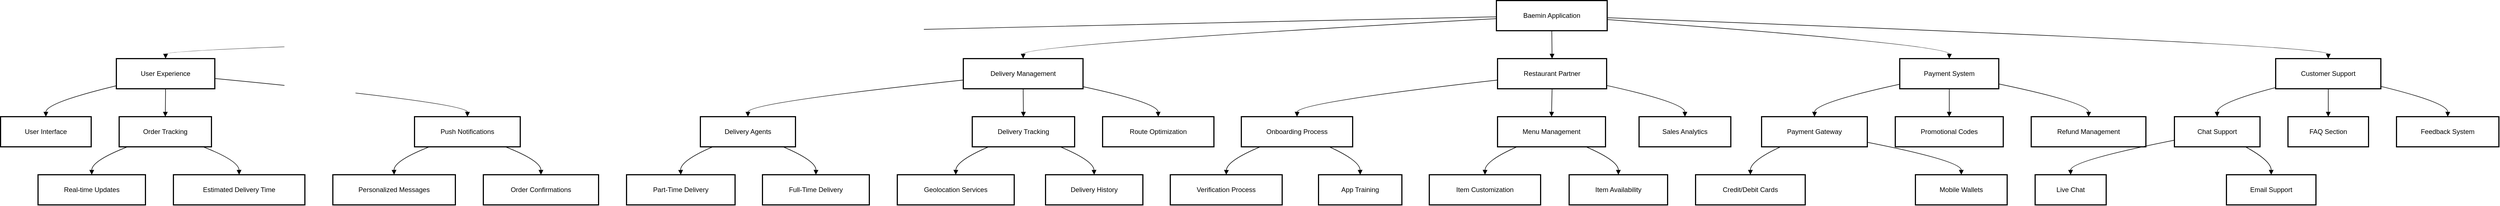 <mxfile version="26.2.13">
  <diagram name="페이지-1" id="6mHY8gk-Gh_47pWTYYgV">
    <mxGraphModel>
      <root>
        <mxCell id="0" />
        <mxCell id="1" parent="0" />
        <mxCell id="2" value="Baemin Application" style="whiteSpace=wrap;strokeWidth=2;" vertex="1" parent="1">
          <mxGeometry x="2682" y="8" width="198" height="54" as="geometry" />
        </mxCell>
        <mxCell id="3" value="User Experience" style="whiteSpace=wrap;strokeWidth=2;" vertex="1" parent="1">
          <mxGeometry x="215" y="112" width="176" height="54" as="geometry" />
        </mxCell>
        <mxCell id="4" value="Delivery Management" style="whiteSpace=wrap;strokeWidth=2;" vertex="1" parent="1">
          <mxGeometry x="1729" y="112" width="214" height="54" as="geometry" />
        </mxCell>
        <mxCell id="5" value="Restaurant Partner" style="whiteSpace=wrap;strokeWidth=2;" vertex="1" parent="1">
          <mxGeometry x="2684" y="112" width="195" height="54" as="geometry" />
        </mxCell>
        <mxCell id="6" value="Payment System" style="whiteSpace=wrap;strokeWidth=2;" vertex="1" parent="1">
          <mxGeometry x="3403" y="112" width="177" height="54" as="geometry" />
        </mxCell>
        <mxCell id="7" value="Customer Support" style="whiteSpace=wrap;strokeWidth=2;" vertex="1" parent="1">
          <mxGeometry x="4075" y="112" width="188" height="54" as="geometry" />
        </mxCell>
        <mxCell id="8" value="User Interface" style="whiteSpace=wrap;strokeWidth=2;" vertex="1" parent="1">
          <mxGeometry x="8" y="216" width="162" height="54" as="geometry" />
        </mxCell>
        <mxCell id="9" value="Order Tracking" style="whiteSpace=wrap;strokeWidth=2;" vertex="1" parent="1">
          <mxGeometry x="220" y="216" width="165" height="54" as="geometry" />
        </mxCell>
        <mxCell id="10" value="Push Notifications" style="whiteSpace=wrap;strokeWidth=2;" vertex="1" parent="1">
          <mxGeometry x="748" y="216" width="189" height="54" as="geometry" />
        </mxCell>
        <mxCell id="11" value="Delivery Agents" style="whiteSpace=wrap;strokeWidth=2;" vertex="1" parent="1">
          <mxGeometry x="1259" y="216" width="170" height="54" as="geometry" />
        </mxCell>
        <mxCell id="12" value="Delivery Tracking" style="whiteSpace=wrap;strokeWidth=2;" vertex="1" parent="1">
          <mxGeometry x="1745" y="216" width="183" height="54" as="geometry" />
        </mxCell>
        <mxCell id="13" value="Route Optimization" style="whiteSpace=wrap;strokeWidth=2;" vertex="1" parent="1">
          <mxGeometry x="1978" y="216" width="199" height="54" as="geometry" />
        </mxCell>
        <mxCell id="14" value="Onboarding Process" style="whiteSpace=wrap;strokeWidth=2;" vertex="1" parent="1">
          <mxGeometry x="2226" y="216" width="199" height="54" as="geometry" />
        </mxCell>
        <mxCell id="15" value="Menu Management" style="whiteSpace=wrap;strokeWidth=2;" vertex="1" parent="1">
          <mxGeometry x="2684" y="216" width="193" height="54" as="geometry" />
        </mxCell>
        <mxCell id="16" value="Sales Analytics" style="whiteSpace=wrap;strokeWidth=2;" vertex="1" parent="1">
          <mxGeometry x="2937" y="216" width="164" height="54" as="geometry" />
        </mxCell>
        <mxCell id="17" value="Payment Gateway" style="whiteSpace=wrap;strokeWidth=2;" vertex="1" parent="1">
          <mxGeometry x="3156" y="216" width="189" height="54" as="geometry" />
        </mxCell>
        <mxCell id="18" value="Promotional Codes" style="whiteSpace=wrap;strokeWidth=2;" vertex="1" parent="1">
          <mxGeometry x="3395" y="216" width="193" height="54" as="geometry" />
        </mxCell>
        <mxCell id="19" value="Refund Management" style="whiteSpace=wrap;strokeWidth=2;" vertex="1" parent="1">
          <mxGeometry x="3638" y="216" width="205" height="54" as="geometry" />
        </mxCell>
        <mxCell id="20" value="Chat Support" style="whiteSpace=wrap;strokeWidth=2;" vertex="1" parent="1">
          <mxGeometry x="3894" y="216" width="153" height="54" as="geometry" />
        </mxCell>
        <mxCell id="21" value="FAQ Section" style="whiteSpace=wrap;strokeWidth=2;" vertex="1" parent="1">
          <mxGeometry x="4097" y="216" width="144" height="54" as="geometry" />
        </mxCell>
        <mxCell id="22" value="Feedback System" style="whiteSpace=wrap;strokeWidth=2;" vertex="1" parent="1">
          <mxGeometry x="4291" y="216" width="183" height="54" as="geometry" />
        </mxCell>
        <mxCell id="23" value="Real-time Updates" style="whiteSpace=wrap;strokeWidth=2;" vertex="1" parent="1">
          <mxGeometry x="75" y="320" width="192" height="54" as="geometry" />
        </mxCell>
        <mxCell id="24" value="Estimated Delivery Time" style="whiteSpace=wrap;strokeWidth=2;" vertex="1" parent="1">
          <mxGeometry x="317" y="320" width="235" height="54" as="geometry" />
        </mxCell>
        <mxCell id="25" value="Personalized Messages" style="whiteSpace=wrap;strokeWidth=2;" vertex="1" parent="1">
          <mxGeometry x="602" y="320" width="219" height="54" as="geometry" />
        </mxCell>
        <mxCell id="26" value="Order Confirmations" style="whiteSpace=wrap;strokeWidth=2;" vertex="1" parent="1">
          <mxGeometry x="871" y="320" width="206" height="54" as="geometry" />
        </mxCell>
        <mxCell id="27" value="Part-Time Delivery" style="whiteSpace=wrap;strokeWidth=2;" vertex="1" parent="1">
          <mxGeometry x="1127" y="320" width="194" height="54" as="geometry" />
        </mxCell>
        <mxCell id="28" value="Full-Time Delivery" style="whiteSpace=wrap;strokeWidth=2;" vertex="1" parent="1">
          <mxGeometry x="1370" y="320" width="191" height="54" as="geometry" />
        </mxCell>
        <mxCell id="29" value="Geolocation Services" style="whiteSpace=wrap;strokeWidth=2;" vertex="1" parent="1">
          <mxGeometry x="1611" y="320" width="209" height="54" as="geometry" />
        </mxCell>
        <mxCell id="30" value="Delivery History" style="whiteSpace=wrap;strokeWidth=2;" vertex="1" parent="1">
          <mxGeometry x="1876" y="320" width="174" height="54" as="geometry" />
        </mxCell>
        <mxCell id="31" value="Verification Process" style="whiteSpace=wrap;strokeWidth=2;" vertex="1" parent="1">
          <mxGeometry x="2099" y="320" width="200" height="54" as="geometry" />
        </mxCell>
        <mxCell id="32" value="App Training" style="whiteSpace=wrap;strokeWidth=2;" vertex="1" parent="1">
          <mxGeometry x="2364" y="320" width="149" height="54" as="geometry" />
        </mxCell>
        <mxCell id="33" value="Item Customization" style="whiteSpace=wrap;strokeWidth=2;" vertex="1" parent="1">
          <mxGeometry x="2562" y="320" width="199" height="54" as="geometry" />
        </mxCell>
        <mxCell id="34" value="Item Availability" style="whiteSpace=wrap;strokeWidth=2;" vertex="1" parent="1">
          <mxGeometry x="2812" y="320" width="176" height="54" as="geometry" />
        </mxCell>
        <mxCell id="35" value="Credit/Debit Cards" style="whiteSpace=wrap;strokeWidth=2;" vertex="1" parent="1">
          <mxGeometry x="3038" y="320" width="196" height="54" as="geometry" />
        </mxCell>
        <mxCell id="36" value="Mobile Wallets" style="whiteSpace=wrap;strokeWidth=2;" vertex="1" parent="1">
          <mxGeometry x="3431" y="320" width="164" height="54" as="geometry" />
        </mxCell>
        <mxCell id="37" value="Live Chat" style="whiteSpace=wrap;strokeWidth=2;" vertex="1" parent="1">
          <mxGeometry x="3645" y="320" width="127" height="54" as="geometry" />
        </mxCell>
        <mxCell id="38" value="Email Support" style="whiteSpace=wrap;strokeWidth=2;" vertex="1" parent="1">
          <mxGeometry x="3987" y="320" width="160" height="54" as="geometry" />
        </mxCell>
        <mxCell id="39" value="" style="curved=1;startArrow=none;endArrow=block;exitX=0;exitY=0.54;entryX=0.5;entryY=0;" edge="1" parent="1" source="2" target="3">
          <mxGeometry relative="1" as="geometry">
            <Array as="points">
              <mxPoint x="303" y="87" />
            </Array>
          </mxGeometry>
        </mxCell>
        <mxCell id="40" value="" style="curved=1;startArrow=none;endArrow=block;exitX=0;exitY=0.6;entryX=0.5;entryY=0;" edge="1" parent="1" source="2" target="4">
          <mxGeometry relative="1" as="geometry">
            <Array as="points">
              <mxPoint x="1836" y="87" />
            </Array>
          </mxGeometry>
        </mxCell>
        <mxCell id="41" value="" style="curved=1;startArrow=none;endArrow=block;exitX=0.5;exitY=1;entryX=0.5;entryY=0;" edge="1" parent="1" source="2" target="5">
          <mxGeometry relative="1" as="geometry">
            <Array as="points" />
          </mxGeometry>
        </mxCell>
        <mxCell id="42" value="" style="curved=1;startArrow=none;endArrow=block;exitX=1;exitY=0.63;entryX=0.5;entryY=0;" edge="1" parent="1" source="2" target="6">
          <mxGeometry relative="1" as="geometry">
            <Array as="points">
              <mxPoint x="3492" y="87" />
            </Array>
          </mxGeometry>
        </mxCell>
        <mxCell id="43" value="" style="curved=1;startArrow=none;endArrow=block;exitX=1;exitY=0.57;entryX=0.5;entryY=0;" edge="1" parent="1" source="2" target="7">
          <mxGeometry relative="1" as="geometry">
            <Array as="points">
              <mxPoint x="4169" y="87" />
            </Array>
          </mxGeometry>
        </mxCell>
        <mxCell id="44" value="" style="curved=1;startArrow=none;endArrow=block;exitX=0;exitY=0.9;entryX=0.5;entryY=0;" edge="1" parent="1" source="3" target="8">
          <mxGeometry relative="1" as="geometry">
            <Array as="points">
              <mxPoint x="89" y="191" />
            </Array>
          </mxGeometry>
        </mxCell>
        <mxCell id="45" value="" style="curved=1;startArrow=none;endArrow=block;exitX=0.5;exitY=1;entryX=0.5;entryY=0;" edge="1" parent="1" source="3" target="9">
          <mxGeometry relative="1" as="geometry">
            <Array as="points" />
          </mxGeometry>
        </mxCell>
        <mxCell id="46" value="" style="curved=1;startArrow=none;endArrow=block;exitX=1;exitY=0.66;entryX=0.5;entryY=0;" edge="1" parent="1" source="3" target="10">
          <mxGeometry relative="1" as="geometry">
            <Array as="points">
              <mxPoint x="843" y="191" />
            </Array>
          </mxGeometry>
        </mxCell>
        <mxCell id="47" value="" style="curved=1;startArrow=none;endArrow=block;exitX=0;exitY=0.71;entryX=0.5;entryY=0;" edge="1" parent="1" source="4" target="11">
          <mxGeometry relative="1" as="geometry">
            <Array as="points">
              <mxPoint x="1344" y="191" />
            </Array>
          </mxGeometry>
        </mxCell>
        <mxCell id="48" value="" style="curved=1;startArrow=none;endArrow=block;exitX=0.5;exitY=1;entryX=0.5;entryY=0;" edge="1" parent="1" source="4" target="12">
          <mxGeometry relative="1" as="geometry">
            <Array as="points" />
          </mxGeometry>
        </mxCell>
        <mxCell id="49" value="" style="curved=1;startArrow=none;endArrow=block;exitX=1;exitY=0.93;entryX=0.5;entryY=0;" edge="1" parent="1" source="4" target="13">
          <mxGeometry relative="1" as="geometry">
            <Array as="points">
              <mxPoint x="2077" y="191" />
            </Array>
          </mxGeometry>
        </mxCell>
        <mxCell id="50" value="" style="curved=1;startArrow=none;endArrow=block;exitX=0;exitY=0.71;entryX=0.5;entryY=0;" edge="1" parent="1" source="5" target="14">
          <mxGeometry relative="1" as="geometry">
            <Array as="points">
              <mxPoint x="2326" y="191" />
            </Array>
          </mxGeometry>
        </mxCell>
        <mxCell id="51" value="" style="curved=1;startArrow=none;endArrow=block;exitX=0.5;exitY=1;entryX=0.5;entryY=0;" edge="1" parent="1" source="5" target="15">
          <mxGeometry relative="1" as="geometry">
            <Array as="points" />
          </mxGeometry>
        </mxCell>
        <mxCell id="52" value="" style="curved=1;startArrow=none;endArrow=block;exitX=1;exitY=0.89;entryX=0.5;entryY=0;" edge="1" parent="1" source="5" target="16">
          <mxGeometry relative="1" as="geometry">
            <Array as="points">
              <mxPoint x="3019" y="191" />
            </Array>
          </mxGeometry>
        </mxCell>
        <mxCell id="53" value="" style="curved=1;startArrow=none;endArrow=block;exitX=0;exitY=0.85;entryX=0.5;entryY=0;" edge="1" parent="1" source="6" target="17">
          <mxGeometry relative="1" as="geometry">
            <Array as="points">
              <mxPoint x="3251" y="191" />
            </Array>
          </mxGeometry>
        </mxCell>
        <mxCell id="54" value="" style="curved=1;startArrow=none;endArrow=block;exitX=0.5;exitY=1;entryX=0.5;entryY=0;" edge="1" parent="1" source="6" target="18">
          <mxGeometry relative="1" as="geometry">
            <Array as="points" />
          </mxGeometry>
        </mxCell>
        <mxCell id="55" value="" style="curved=1;startArrow=none;endArrow=block;exitX=1;exitY=0.84;entryX=0.5;entryY=0;" edge="1" parent="1" source="6" target="19">
          <mxGeometry relative="1" as="geometry">
            <Array as="points">
              <mxPoint x="3741" y="191" />
            </Array>
          </mxGeometry>
        </mxCell>
        <mxCell id="56" value="" style="curved=1;startArrow=none;endArrow=block;exitX=0;exitY=0.96;entryX=0.5;entryY=0;" edge="1" parent="1" source="7" target="20">
          <mxGeometry relative="1" as="geometry">
            <Array as="points">
              <mxPoint x="3970" y="191" />
            </Array>
          </mxGeometry>
        </mxCell>
        <mxCell id="57" value="" style="curved=1;startArrow=none;endArrow=block;exitX=0.5;exitY=1;entryX=0.5;entryY=0;" edge="1" parent="1" source="7" target="21">
          <mxGeometry relative="1" as="geometry">
            <Array as="points" />
          </mxGeometry>
        </mxCell>
        <mxCell id="58" value="" style="curved=1;startArrow=none;endArrow=block;exitX=1;exitY=0.92;entryX=0.5;entryY=0;" edge="1" parent="1" source="7" target="22">
          <mxGeometry relative="1" as="geometry">
            <Array as="points">
              <mxPoint x="4383" y="191" />
            </Array>
          </mxGeometry>
        </mxCell>
        <mxCell id="59" value="" style="curved=1;startArrow=none;endArrow=block;exitX=0.09;exitY=1;entryX=0.5;entryY=0;" edge="1" parent="1" source="9" target="23">
          <mxGeometry relative="1" as="geometry">
            <Array as="points">
              <mxPoint x="171" y="295" />
            </Array>
          </mxGeometry>
        </mxCell>
        <mxCell id="60" value="" style="curved=1;startArrow=none;endArrow=block;exitX=0.91;exitY=1;entryX=0.5;entryY=0;" edge="1" parent="1" source="9" target="24">
          <mxGeometry relative="1" as="geometry">
            <Array as="points">
              <mxPoint x="434" y="295" />
            </Array>
          </mxGeometry>
        </mxCell>
        <mxCell id="61" value="" style="curved=1;startArrow=none;endArrow=block;exitX=0.14;exitY=1;entryX=0.5;entryY=0;" edge="1" parent="1" source="10" target="25">
          <mxGeometry relative="1" as="geometry">
            <Array as="points">
              <mxPoint x="711" y="295" />
            </Array>
          </mxGeometry>
        </mxCell>
        <mxCell id="62" value="" style="curved=1;startArrow=none;endArrow=block;exitX=0.86;exitY=1;entryX=0.5;entryY=0;" edge="1" parent="1" source="10" target="26">
          <mxGeometry relative="1" as="geometry">
            <Array as="points">
              <mxPoint x="974" y="295" />
            </Array>
          </mxGeometry>
        </mxCell>
        <mxCell id="63" value="" style="curved=1;startArrow=none;endArrow=block;exitX=0.13;exitY=1;entryX=0.5;entryY=0;" edge="1" parent="1" source="11" target="27">
          <mxGeometry relative="1" as="geometry">
            <Array as="points">
              <mxPoint x="1223" y="295" />
            </Array>
          </mxGeometry>
        </mxCell>
        <mxCell id="64" value="" style="curved=1;startArrow=none;endArrow=block;exitX=0.87;exitY=1;entryX=0.5;entryY=0;" edge="1" parent="1" source="11" target="28">
          <mxGeometry relative="1" as="geometry">
            <Array as="points">
              <mxPoint x="1466" y="295" />
            </Array>
          </mxGeometry>
        </mxCell>
        <mxCell id="65" value="" style="curved=1;startArrow=none;endArrow=block;exitX=0.16;exitY=1;entryX=0.5;entryY=0;" edge="1" parent="1" source="12" target="29">
          <mxGeometry relative="1" as="geometry">
            <Array as="points">
              <mxPoint x="1716" y="295" />
            </Array>
          </mxGeometry>
        </mxCell>
        <mxCell id="66" value="" style="curved=1;startArrow=none;endArrow=block;exitX=0.86;exitY=1;entryX=0.5;entryY=0;" edge="1" parent="1" source="12" target="30">
          <mxGeometry relative="1" as="geometry">
            <Array as="points">
              <mxPoint x="1962" y="295" />
            </Array>
          </mxGeometry>
        </mxCell>
        <mxCell id="67" value="" style="curved=1;startArrow=none;endArrow=block;exitX=0.17;exitY=1;entryX=0.5;entryY=0;" edge="1" parent="1" source="14" target="31">
          <mxGeometry relative="1" as="geometry">
            <Array as="points">
              <mxPoint x="2200" y="295" />
            </Array>
          </mxGeometry>
        </mxCell>
        <mxCell id="68" value="" style="curved=1;startArrow=none;endArrow=block;exitX=0.79;exitY=1;entryX=0.5;entryY=0;" edge="1" parent="1" source="14" target="32">
          <mxGeometry relative="1" as="geometry">
            <Array as="points">
              <mxPoint x="2438" y="295" />
            </Array>
          </mxGeometry>
        </mxCell>
        <mxCell id="69" value="" style="curved=1;startArrow=none;endArrow=block;exitX=0.18;exitY=1;entryX=0.5;entryY=0;" edge="1" parent="1" source="15" target="33">
          <mxGeometry relative="1" as="geometry">
            <Array as="points">
              <mxPoint x="2662" y="295" />
            </Array>
          </mxGeometry>
        </mxCell>
        <mxCell id="70" value="" style="curved=1;startArrow=none;endArrow=block;exitX=0.82;exitY=1;entryX=0.5;entryY=0;" edge="1" parent="1" source="15" target="34">
          <mxGeometry relative="1" as="geometry">
            <Array as="points">
              <mxPoint x="2900" y="295" />
            </Array>
          </mxGeometry>
        </mxCell>
        <mxCell id="71" value="" style="curved=1;startArrow=none;endArrow=block;exitX=0.18;exitY=1;entryX=0.5;entryY=0;" edge="1" parent="1" source="17" target="35">
          <mxGeometry relative="1" as="geometry">
            <Array as="points">
              <mxPoint x="3136" y="295" />
            </Array>
          </mxGeometry>
        </mxCell>
        <mxCell id="72" value="" style="curved=1;startArrow=none;endArrow=block;exitX=1;exitY=0.85;entryX=0.5;entryY=0;" edge="1" parent="1" source="17" target="36">
          <mxGeometry relative="1" as="geometry">
            <Array as="points">
              <mxPoint x="3513" y="295" />
            </Array>
          </mxGeometry>
        </mxCell>
        <mxCell id="73" value="" style="curved=1;startArrow=none;endArrow=block;exitX=0;exitY=0.78;entryX=0.5;entryY=0;" edge="1" parent="1" source="20" target="37">
          <mxGeometry relative="1" as="geometry">
            <Array as="points">
              <mxPoint x="3708" y="295" />
            </Array>
          </mxGeometry>
        </mxCell>
        <mxCell id="74" value="" style="curved=1;startArrow=none;endArrow=block;exitX=0.83;exitY=1;entryX=0.5;entryY=0;" edge="1" parent="1" source="20" target="38">
          <mxGeometry relative="1" as="geometry">
            <Array as="points">
              <mxPoint x="4067" y="295" />
            </Array>
          </mxGeometry>
        </mxCell>
      </root>
    </mxGraphModel>
  </diagram>
</mxfile>

